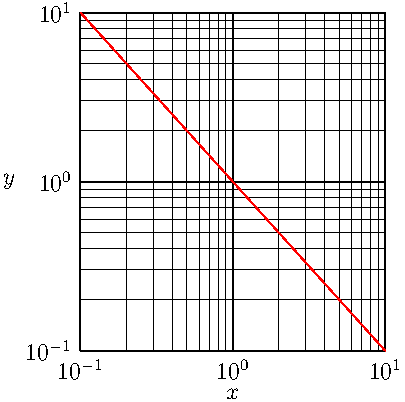 import graph;
size(200,200,IgnoreAspect);

real f(real t) {return 1/t;}

scale(Log,Log);
draw(graph(f,0.1,10),red);
pen thin=linewidth(0.5*linewidth());
xaxis("$x$",BottomTop,LeftTicks(begin=false,end=false,extend=true,
                                ptick=thin));
yaxis("$y$",LeftRight,RightTicks(begin=false,end=false,extend=true,
                                 ptick=thin));

